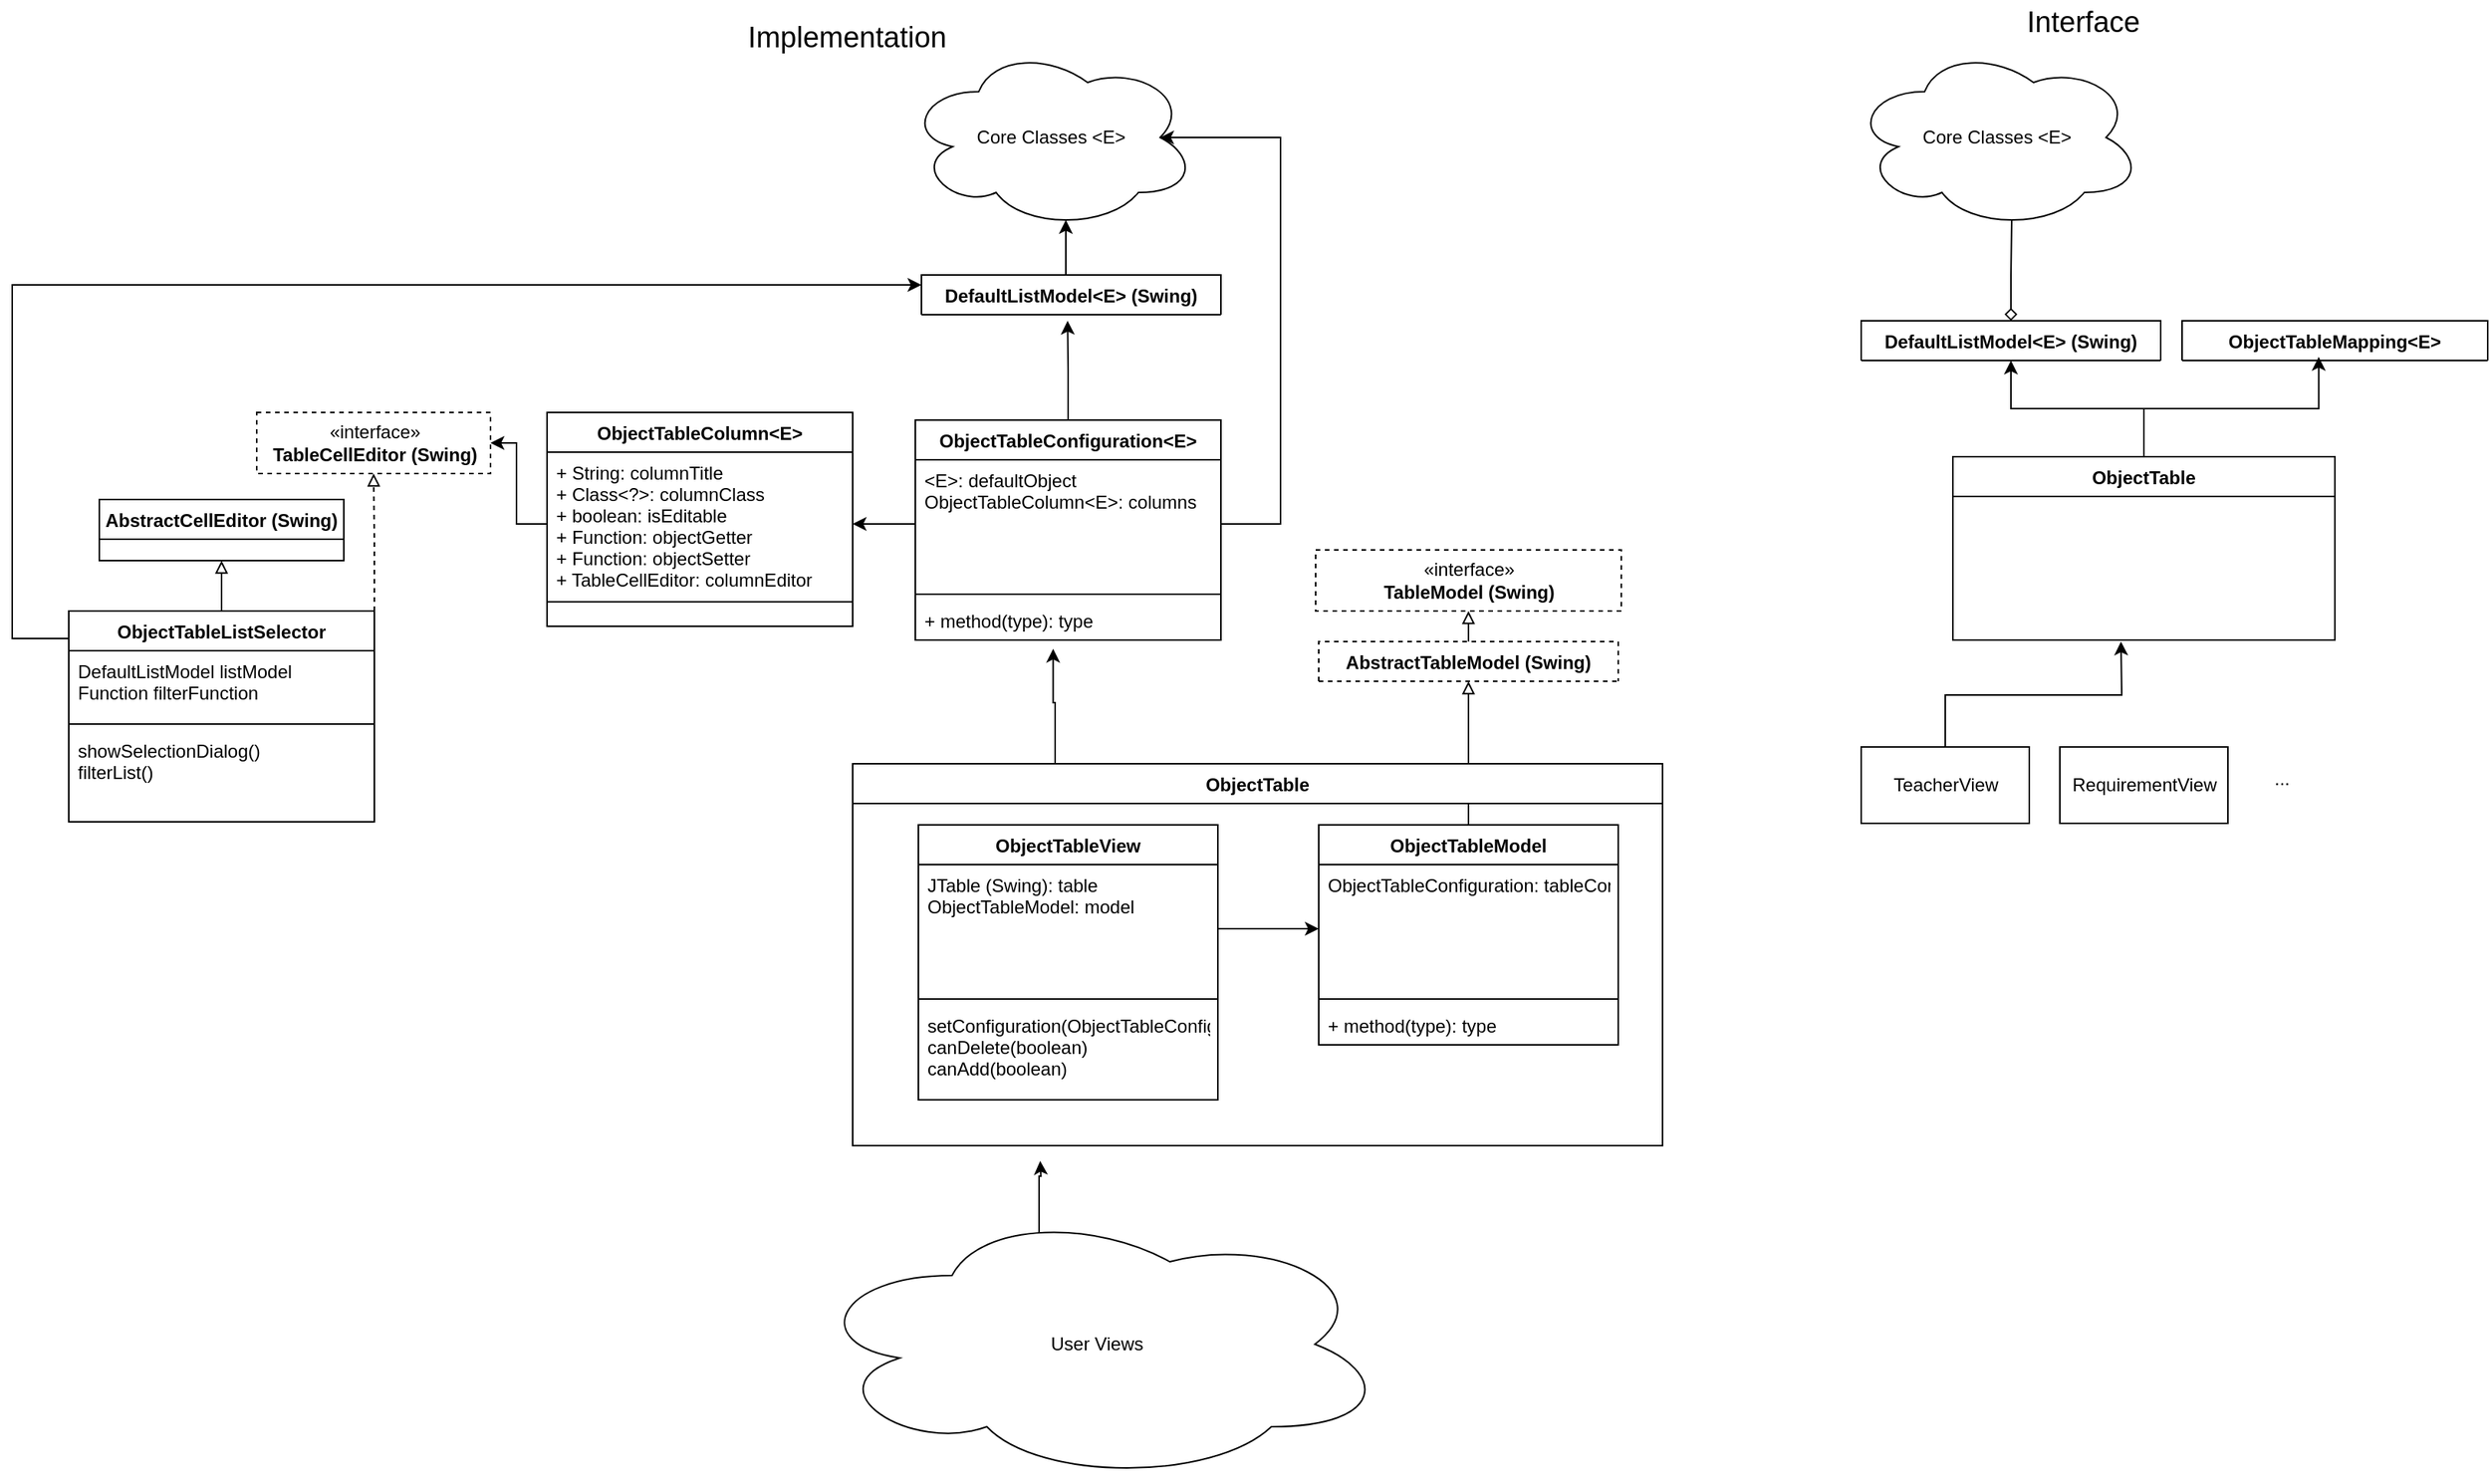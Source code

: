 <mxfile version="12.7.3" type="github">
  <diagram id="yR2Gor9ruamAWIbCoqqN" name="Page-1">
    <mxGraphModel dx="3388" dy="1108" grid="1" gridSize="10" guides="1" tooltips="1" connect="1" arrows="1" fold="1" page="1" pageScale="1" pageWidth="827" pageHeight="1169" math="0" shadow="0">
      <root>
        <mxCell id="0" />
        <mxCell id="1" parent="0" />
        <mxCell id="JNVVw3jcgGkLt60qgmyi-7" value="Core Classes &amp;lt;E&amp;gt;" style="ellipse;shape=cloud;whiteSpace=wrap;html=1;" vertex="1" parent="1">
          <mxGeometry x="-255" y="40" width="190" height="120" as="geometry" />
        </mxCell>
        <mxCell id="JNVVw3jcgGkLt60qgmyi-88" style="edgeStyle=orthogonalEdgeStyle;rounded=0;orthogonalLoop=1;jettySize=auto;html=1;exitX=0.5;exitY=0;exitDx=0;exitDy=0;entryX=0.55;entryY=0.95;entryDx=0;entryDy=0;entryPerimeter=0;startArrow=none;startFill=0;endArrow=classic;endFill=1;" edge="1" parent="1" source="JNVVw3jcgGkLt60qgmyi-12" target="JNVVw3jcgGkLt60qgmyi-7">
          <mxGeometry relative="1" as="geometry" />
        </mxCell>
        <mxCell id="JNVVw3jcgGkLt60qgmyi-12" value="DefaultListModel&lt;E&gt; (Swing)" style="swimlane;fontStyle=1;align=center;verticalAlign=top;childLayout=stackLayout;horizontal=1;startSize=26;horizontalStack=0;resizeParent=1;resizeParentMax=0;resizeLast=0;collapsible=1;marginBottom=0;" vertex="1" collapsed="1" parent="1">
          <mxGeometry x="-245" y="190" width="196" height="26" as="geometry">
            <mxRectangle x="310" y="170" width="160" height="86" as="alternateBounds" />
          </mxGeometry>
        </mxCell>
        <mxCell id="JNVVw3jcgGkLt60qgmyi-13" value="." style="text;strokeColor=none;fillColor=none;align=left;verticalAlign=top;spacingLeft=4;spacingRight=4;overflow=hidden;rotatable=0;points=[[0,0.5],[1,0.5]];portConstraint=eastwest;" vertex="1" parent="JNVVw3jcgGkLt60qgmyi-12">
          <mxGeometry y="26" width="196" height="26" as="geometry" />
        </mxCell>
        <mxCell id="JNVVw3jcgGkLt60qgmyi-14" value="" style="line;strokeWidth=1;fillColor=none;align=left;verticalAlign=middle;spacingTop=-1;spacingLeft=3;spacingRight=3;rotatable=0;labelPosition=right;points=[];portConstraint=eastwest;" vertex="1" parent="JNVVw3jcgGkLt60qgmyi-12">
          <mxGeometry y="52" width="196" height="8" as="geometry" />
        </mxCell>
        <mxCell id="JNVVw3jcgGkLt60qgmyi-15" value="." style="text;strokeColor=none;fillColor=none;align=left;verticalAlign=top;spacingLeft=4;spacingRight=4;overflow=hidden;rotatable=0;points=[[0,0.5],[1,0.5]];portConstraint=eastwest;" vertex="1" parent="JNVVw3jcgGkLt60qgmyi-12">
          <mxGeometry y="60" width="196" height="26" as="geometry" />
        </mxCell>
        <mxCell id="JNVVw3jcgGkLt60qgmyi-25" value="ObjectTableColumn&lt;E&gt;" style="swimlane;fontStyle=1;align=center;verticalAlign=top;childLayout=stackLayout;horizontal=1;startSize=26;horizontalStack=0;resizeParent=1;resizeParentMax=0;resizeLast=0;collapsible=1;marginBottom=0;" vertex="1" parent="1">
          <mxGeometry x="-490" y="280" width="200" height="140" as="geometry" />
        </mxCell>
        <mxCell id="JNVVw3jcgGkLt60qgmyi-26" value="+ String: columnTitle&#xa;+ Class&lt;?&gt;: columnClass&#xa;+ boolean: isEditable&#xa;+ Function: objectGetter&#xa;+ Function: objectSetter&#xa;+ TableCellEditor: columnEditor&#xa;" style="text;strokeColor=none;fillColor=none;align=left;verticalAlign=top;spacingLeft=4;spacingRight=4;overflow=hidden;rotatable=0;points=[[0,0.5],[1,0.5]];portConstraint=eastwest;" vertex="1" parent="JNVVw3jcgGkLt60qgmyi-25">
          <mxGeometry y="26" width="200" height="94" as="geometry" />
        </mxCell>
        <mxCell id="JNVVw3jcgGkLt60qgmyi-27" value="" style="line;strokeWidth=1;fillColor=none;align=left;verticalAlign=middle;spacingTop=-1;spacingLeft=3;spacingRight=3;rotatable=0;labelPosition=right;points=[];portConstraint=eastwest;" vertex="1" parent="JNVVw3jcgGkLt60qgmyi-25">
          <mxGeometry y="120" width="200" height="8" as="geometry" />
        </mxCell>
        <mxCell id="JNVVw3jcgGkLt60qgmyi-28" value="." style="text;strokeColor=none;fillColor=none;align=left;verticalAlign=top;spacingLeft=4;spacingRight=4;overflow=hidden;rotatable=0;points=[[0,0.5],[1,0.5]];portConstraint=eastwest;" vertex="1" parent="JNVVw3jcgGkLt60qgmyi-25">
          <mxGeometry y="128" width="200" height="12" as="geometry" />
        </mxCell>
        <mxCell id="JNVVw3jcgGkLt60qgmyi-86" style="edgeStyle=orthogonalEdgeStyle;rounded=0;orthogonalLoop=1;jettySize=auto;html=1;exitX=0.5;exitY=0;exitDx=0;exitDy=0;startArrow=none;startFill=0;endArrow=classic;endFill=1;" edge="1" parent="1" source="JNVVw3jcgGkLt60qgmyi-29">
          <mxGeometry relative="1" as="geometry">
            <mxPoint x="-149.353" y="220" as="targetPoint" />
          </mxGeometry>
        </mxCell>
        <mxCell id="JNVVw3jcgGkLt60qgmyi-29" value="ObjectTableConfiguration&lt;E&gt;" style="swimlane;fontStyle=1;align=center;verticalAlign=top;childLayout=stackLayout;horizontal=1;startSize=26;horizontalStack=0;resizeParent=1;resizeParentMax=0;resizeLast=0;collapsible=1;marginBottom=0;" vertex="1" parent="1">
          <mxGeometry x="-249" y="285" width="200" height="144" as="geometry" />
        </mxCell>
        <mxCell id="JNVVw3jcgGkLt60qgmyi-30" value="&lt;E&gt;: defaultObject&#xa;ObjectTableColumn&lt;E&gt;: columns&#xa;" style="text;strokeColor=none;fillColor=none;align=left;verticalAlign=top;spacingLeft=4;spacingRight=4;overflow=hidden;rotatable=0;points=[[0,0.5],[1,0.5]];portConstraint=eastwest;" vertex="1" parent="JNVVw3jcgGkLt60qgmyi-29">
          <mxGeometry y="26" width="200" height="84" as="geometry" />
        </mxCell>
        <mxCell id="JNVVw3jcgGkLt60qgmyi-31" value="" style="line;strokeWidth=1;fillColor=none;align=left;verticalAlign=middle;spacingTop=-1;spacingLeft=3;spacingRight=3;rotatable=0;labelPosition=right;points=[];portConstraint=eastwest;" vertex="1" parent="JNVVw3jcgGkLt60qgmyi-29">
          <mxGeometry y="110" width="200" height="8" as="geometry" />
        </mxCell>
        <mxCell id="JNVVw3jcgGkLt60qgmyi-32" value="+ method(type): type" style="text;strokeColor=none;fillColor=none;align=left;verticalAlign=top;spacingLeft=4;spacingRight=4;overflow=hidden;rotatable=0;points=[[0,0.5],[1,0.5]];portConstraint=eastwest;" vertex="1" parent="JNVVw3jcgGkLt60qgmyi-29">
          <mxGeometry y="118" width="200" height="26" as="geometry" />
        </mxCell>
        <mxCell id="JNVVw3jcgGkLt60qgmyi-33" value="«interface»&lt;br&gt;&lt;b&gt;TableModel (Swing)&lt;/b&gt;" style="html=1;dashed=1;" vertex="1" parent="1">
          <mxGeometry x="13" y="370" width="200" height="40" as="geometry" />
        </mxCell>
        <mxCell id="JNVVw3jcgGkLt60qgmyi-42" style="edgeStyle=orthogonalEdgeStyle;rounded=0;orthogonalLoop=1;jettySize=auto;html=1;exitX=0.5;exitY=0;exitDx=0;exitDy=0;entryX=0.5;entryY=1;entryDx=0;entryDy=0;endArrow=block;endFill=0;" edge="1" parent="1" source="JNVVw3jcgGkLt60qgmyi-38" target="JNVVw3jcgGkLt60qgmyi-33">
          <mxGeometry relative="1" as="geometry" />
        </mxCell>
        <mxCell id="JNVVw3jcgGkLt60qgmyi-38" value="AbstractTableModel (Swing)" style="swimlane;fontStyle=1;align=center;verticalAlign=top;childLayout=stackLayout;horizontal=1;startSize=26;horizontalStack=0;resizeParent=1;resizeParentMax=0;resizeLast=0;collapsible=1;marginBottom=0;dashed=1;" vertex="1" collapsed="1" parent="1">
          <mxGeometry x="15" y="430" width="196" height="26" as="geometry">
            <mxRectangle x="310" y="170" width="160" height="86" as="alternateBounds" />
          </mxGeometry>
        </mxCell>
        <mxCell id="JNVVw3jcgGkLt60qgmyi-39" value="." style="text;strokeColor=none;fillColor=none;align=left;verticalAlign=top;spacingLeft=4;spacingRight=4;overflow=hidden;rotatable=0;points=[[0,0.5],[1,0.5]];portConstraint=eastwest;" vertex="1" parent="JNVVw3jcgGkLt60qgmyi-38">
          <mxGeometry y="26" width="196" height="26" as="geometry" />
        </mxCell>
        <mxCell id="JNVVw3jcgGkLt60qgmyi-40" value="" style="line;strokeWidth=1;fillColor=none;align=left;verticalAlign=middle;spacingTop=-1;spacingLeft=3;spacingRight=3;rotatable=0;labelPosition=right;points=[];portConstraint=eastwest;" vertex="1" parent="JNVVw3jcgGkLt60qgmyi-38">
          <mxGeometry y="52" width="196" height="8" as="geometry" />
        </mxCell>
        <mxCell id="JNVVw3jcgGkLt60qgmyi-41" value="." style="text;strokeColor=none;fillColor=none;align=left;verticalAlign=top;spacingLeft=4;spacingRight=4;overflow=hidden;rotatable=0;points=[[0,0.5],[1,0.5]];portConstraint=eastwest;" vertex="1" parent="JNVVw3jcgGkLt60qgmyi-38">
          <mxGeometry y="60" width="196" height="26" as="geometry" />
        </mxCell>
        <mxCell id="JNVVw3jcgGkLt60qgmyi-47" style="edgeStyle=orthogonalEdgeStyle;rounded=0;orthogonalLoop=1;jettySize=auto;html=1;exitX=0.5;exitY=0;exitDx=0;exitDy=0;entryX=0.5;entryY=1;entryDx=0;entryDy=0;endArrow=block;endFill=0;" edge="1" parent="1" source="JNVVw3jcgGkLt60qgmyi-43" target="JNVVw3jcgGkLt60qgmyi-38">
          <mxGeometry relative="1" as="geometry" />
        </mxCell>
        <mxCell id="JNVVw3jcgGkLt60qgmyi-43" value="ObjectTableModel" style="swimlane;fontStyle=1;align=center;verticalAlign=top;childLayout=stackLayout;horizontal=1;startSize=26;horizontalStack=0;resizeParent=1;resizeParentMax=0;resizeLast=0;collapsible=1;marginBottom=0;" vertex="1" parent="1">
          <mxGeometry x="15" y="550" width="196" height="144" as="geometry" />
        </mxCell>
        <mxCell id="JNVVw3jcgGkLt60qgmyi-44" value="ObjectTableConfiguration: tableConfig" style="text;strokeColor=none;fillColor=none;align=left;verticalAlign=top;spacingLeft=4;spacingRight=4;overflow=hidden;rotatable=0;points=[[0,0.5],[1,0.5]];portConstraint=eastwest;" vertex="1" parent="JNVVw3jcgGkLt60qgmyi-43">
          <mxGeometry y="26" width="196" height="84" as="geometry" />
        </mxCell>
        <mxCell id="JNVVw3jcgGkLt60qgmyi-45" value="" style="line;strokeWidth=1;fillColor=none;align=left;verticalAlign=middle;spacingTop=-1;spacingLeft=3;spacingRight=3;rotatable=0;labelPosition=right;points=[];portConstraint=eastwest;" vertex="1" parent="JNVVw3jcgGkLt60qgmyi-43">
          <mxGeometry y="110" width="196" height="8" as="geometry" />
        </mxCell>
        <mxCell id="JNVVw3jcgGkLt60qgmyi-46" value="+ method(type): type" style="text;strokeColor=none;fillColor=none;align=left;verticalAlign=top;spacingLeft=4;spacingRight=4;overflow=hidden;rotatable=0;points=[[0,0.5],[1,0.5]];portConstraint=eastwest;" vertex="1" parent="JNVVw3jcgGkLt60qgmyi-43">
          <mxGeometry y="118" width="196" height="26" as="geometry" />
        </mxCell>
        <mxCell id="JNVVw3jcgGkLt60qgmyi-52" value="ObjectTableView" style="swimlane;fontStyle=1;align=center;verticalAlign=top;childLayout=stackLayout;horizontal=1;startSize=26;horizontalStack=0;resizeParent=1;resizeParentMax=0;resizeLast=0;collapsible=1;marginBottom=0;" vertex="1" parent="1">
          <mxGeometry x="-247" y="550" width="196" height="180" as="geometry" />
        </mxCell>
        <mxCell id="JNVVw3jcgGkLt60qgmyi-53" value="JTable (Swing): table&#xa;ObjectTableModel: model" style="text;strokeColor=none;fillColor=none;align=left;verticalAlign=top;spacingLeft=4;spacingRight=4;overflow=hidden;rotatable=0;points=[[0,0.5],[1,0.5]];portConstraint=eastwest;" vertex="1" parent="JNVVw3jcgGkLt60qgmyi-52">
          <mxGeometry y="26" width="196" height="84" as="geometry" />
        </mxCell>
        <mxCell id="JNVVw3jcgGkLt60qgmyi-54" value="" style="line;strokeWidth=1;fillColor=none;align=left;verticalAlign=middle;spacingTop=-1;spacingLeft=3;spacingRight=3;rotatable=0;labelPosition=right;points=[];portConstraint=eastwest;" vertex="1" parent="JNVVw3jcgGkLt60qgmyi-52">
          <mxGeometry y="110" width="196" height="8" as="geometry" />
        </mxCell>
        <mxCell id="JNVVw3jcgGkLt60qgmyi-55" value="setConfiguration(ObjectTableConfig)&#xa;canDelete(boolean)&#xa;canAdd(boolean)" style="text;strokeColor=none;fillColor=none;align=left;verticalAlign=top;spacingLeft=4;spacingRight=4;overflow=hidden;rotatable=0;points=[[0,0.5],[1,0.5]];portConstraint=eastwest;" vertex="1" parent="JNVVw3jcgGkLt60qgmyi-52">
          <mxGeometry y="118" width="196" height="62" as="geometry" />
        </mxCell>
        <mxCell id="JNVVw3jcgGkLt60qgmyi-59" value="" style="group" vertex="1" connectable="0" parent="1">
          <mxGeometry x="-730" y="280" width="203" height="200" as="geometry" />
        </mxCell>
        <mxCell id="JNVVw3jcgGkLt60qgmyi-11" value="«interface»&lt;br&gt;&lt;b&gt;TableCellEditor (Swing)&lt;/b&gt;" style="html=1;dashed=1;" vertex="1" parent="JNVVw3jcgGkLt60qgmyi-59">
          <mxGeometry x="50" width="153" height="40" as="geometry" />
        </mxCell>
        <mxCell id="JNVVw3jcgGkLt60qgmyi-24" style="edgeStyle=orthogonalEdgeStyle;rounded=0;orthogonalLoop=1;jettySize=auto;html=1;exitX=1;exitY=0;exitDx=0;exitDy=0;entryX=0.5;entryY=1;entryDx=0;entryDy=0;endArrow=block;endFill=0;dashed=1;" edge="1" parent="JNVVw3jcgGkLt60qgmyi-59" source="JNVVw3jcgGkLt60qgmyi-16" target="JNVVw3jcgGkLt60qgmyi-11">
          <mxGeometry relative="1" as="geometry" />
        </mxCell>
        <mxCell id="JNVVw3jcgGkLt60qgmyi-16" value="ObjectTableListSelector" style="swimlane;fontStyle=1;align=center;verticalAlign=top;childLayout=stackLayout;horizontal=1;startSize=26;horizontalStack=0;resizeParent=1;resizeParentMax=0;resizeLast=0;collapsible=1;marginBottom=0;" vertex="1" parent="JNVVw3jcgGkLt60qgmyi-59">
          <mxGeometry x="-73" y="130" width="200" height="138" as="geometry" />
        </mxCell>
        <mxCell id="JNVVw3jcgGkLt60qgmyi-17" value="DefaultListModel listModel&#xa;Function filterFunction" style="text;strokeColor=none;fillColor=none;align=left;verticalAlign=top;spacingLeft=4;spacingRight=4;overflow=hidden;rotatable=0;points=[[0,0.5],[1,0.5]];portConstraint=eastwest;" vertex="1" parent="JNVVw3jcgGkLt60qgmyi-16">
          <mxGeometry y="26" width="200" height="44" as="geometry" />
        </mxCell>
        <mxCell id="JNVVw3jcgGkLt60qgmyi-18" value="" style="line;strokeWidth=1;fillColor=none;align=left;verticalAlign=middle;spacingTop=-1;spacingLeft=3;spacingRight=3;rotatable=0;labelPosition=right;points=[];portConstraint=eastwest;" vertex="1" parent="JNVVw3jcgGkLt60qgmyi-16">
          <mxGeometry y="70" width="200" height="8" as="geometry" />
        </mxCell>
        <mxCell id="JNVVw3jcgGkLt60qgmyi-19" value="showSelectionDialog()&#xa;filterList()" style="text;strokeColor=none;fillColor=none;align=left;verticalAlign=top;spacingLeft=4;spacingRight=4;overflow=hidden;rotatable=0;points=[[0,0.5],[1,0.5]];portConstraint=eastwest;" vertex="1" parent="JNVVw3jcgGkLt60qgmyi-16">
          <mxGeometry y="78" width="200" height="60" as="geometry" />
        </mxCell>
        <mxCell id="JNVVw3jcgGkLt60qgmyi-77" style="edgeStyle=orthogonalEdgeStyle;rounded=0;orthogonalLoop=1;jettySize=auto;html=1;exitX=1;exitY=0.5;exitDx=0;exitDy=0;entryX=0;entryY=0.5;entryDx=0;entryDy=0;startArrow=none;startFill=0;endArrow=classic;endFill=1;" edge="1" parent="1" source="JNVVw3jcgGkLt60qgmyi-53" target="JNVVw3jcgGkLt60qgmyi-44">
          <mxGeometry relative="1" as="geometry" />
        </mxCell>
        <mxCell id="JNVVw3jcgGkLt60qgmyi-82" style="edgeStyle=orthogonalEdgeStyle;rounded=0;orthogonalLoop=1;jettySize=auto;html=1;exitX=0;exitY=0.5;exitDx=0;exitDy=0;entryX=1;entryY=0.5;entryDx=0;entryDy=0;startArrow=none;startFill=0;endArrow=classic;endFill=1;" edge="1" parent="1" source="JNVVw3jcgGkLt60qgmyi-26" target="JNVVw3jcgGkLt60qgmyi-11">
          <mxGeometry relative="1" as="geometry" />
        </mxCell>
        <mxCell id="JNVVw3jcgGkLt60qgmyi-85" style="edgeStyle=orthogonalEdgeStyle;rounded=0;orthogonalLoop=1;jettySize=auto;html=1;startArrow=none;startFill=0;endArrow=classic;endFill=1;" edge="1" parent="1" source="JNVVw3jcgGkLt60qgmyi-30" target="JNVVw3jcgGkLt60qgmyi-26">
          <mxGeometry relative="1" as="geometry" />
        </mxCell>
        <mxCell id="JNVVw3jcgGkLt60qgmyi-98" style="edgeStyle=orthogonalEdgeStyle;rounded=0;orthogonalLoop=1;jettySize=auto;html=1;exitX=1;exitY=0.5;exitDx=0;exitDy=0;entryX=0.875;entryY=0.5;entryDx=0;entryDy=0;entryPerimeter=0;startArrow=none;startFill=0;endArrow=classic;endFill=1;" edge="1" parent="1" source="JNVVw3jcgGkLt60qgmyi-30" target="JNVVw3jcgGkLt60qgmyi-7">
          <mxGeometry relative="1" as="geometry">
            <Array as="points">
              <mxPoint x="-10" y="353" />
              <mxPoint x="-10" y="100" />
            </Array>
          </mxGeometry>
        </mxCell>
        <mxCell id="JNVVw3jcgGkLt60qgmyi-130" style="edgeStyle=orthogonalEdgeStyle;rounded=0;orthogonalLoop=1;jettySize=auto;html=1;exitX=0.4;exitY=0.1;exitDx=0;exitDy=0;exitPerimeter=0;startArrow=none;startFill=0;endArrow=classic;endFill=1;" edge="1" parent="1" source="JNVVw3jcgGkLt60qgmyi-113">
          <mxGeometry relative="1" as="geometry">
            <mxPoint x="-167.286" y="770.0" as="targetPoint" />
          </mxGeometry>
        </mxCell>
        <mxCell id="JNVVw3jcgGkLt60qgmyi-113" value="User Views" style="ellipse;shape=cloud;whiteSpace=wrap;html=1;" vertex="1" parent="1">
          <mxGeometry x="-320" y="800" width="380" height="180" as="geometry" />
        </mxCell>
        <mxCell id="JNVVw3jcgGkLt60qgmyi-132" style="edgeStyle=orthogonalEdgeStyle;rounded=0;orthogonalLoop=1;jettySize=auto;html=1;exitX=0.25;exitY=0;exitDx=0;exitDy=0;entryX=0.451;entryY=1.22;entryDx=0;entryDy=0;entryPerimeter=0;startArrow=none;startFill=0;endArrow=classic;endFill=1;" edge="1" parent="1" source="JNVVw3jcgGkLt60qgmyi-116" target="JNVVw3jcgGkLt60qgmyi-32">
          <mxGeometry relative="1" as="geometry">
            <Array as="points">
              <mxPoint x="-157" y="470" />
              <mxPoint x="-159" y="470" />
            </Array>
          </mxGeometry>
        </mxCell>
        <mxCell id="JNVVw3jcgGkLt60qgmyi-116" value="ObjectTable" style="swimlane;fontStyle=1;childLayout=stackLayout;horizontal=1;startSize=26;fillColor=#ffffff;horizontalStack=0;resizeParent=1;resizeParentMax=0;resizeLast=0;collapsible=1;marginBottom=0;" vertex="1" parent="1">
          <mxGeometry x="-290" y="510" width="530" height="250" as="geometry" />
        </mxCell>
        <mxCell id="JNVVw3jcgGkLt60qgmyi-122" value="AbstractCellEditor (Swing)" style="swimlane;fontStyle=1;align=center;verticalAlign=top;childLayout=stackLayout;horizontal=1;startSize=26;horizontalStack=0;resizeParent=1;resizeParentMax=0;resizeLast=0;collapsible=1;marginBottom=0;" vertex="1" collapsed="1" parent="1">
          <mxGeometry x="-783" y="337" width="160" height="40" as="geometry">
            <mxRectangle x="310" y="170" width="160" height="86" as="alternateBounds" />
          </mxGeometry>
        </mxCell>
        <mxCell id="JNVVw3jcgGkLt60qgmyi-123" value="." style="text;strokeColor=none;fillColor=none;align=left;verticalAlign=top;spacingLeft=4;spacingRight=4;overflow=hidden;rotatable=0;points=[[0,0.5],[1,0.5]];portConstraint=eastwest;" vertex="1" parent="JNVVw3jcgGkLt60qgmyi-122">
          <mxGeometry y="26" width="160" height="26" as="geometry" />
        </mxCell>
        <mxCell id="JNVVw3jcgGkLt60qgmyi-124" value="" style="line;strokeWidth=1;fillColor=none;align=left;verticalAlign=middle;spacingTop=-1;spacingLeft=3;spacingRight=3;rotatable=0;labelPosition=right;points=[];portConstraint=eastwest;" vertex="1" parent="JNVVw3jcgGkLt60qgmyi-122">
          <mxGeometry y="52" width="160" height="8" as="geometry" />
        </mxCell>
        <mxCell id="JNVVw3jcgGkLt60qgmyi-125" value="." style="text;strokeColor=none;fillColor=none;align=left;verticalAlign=top;spacingLeft=4;spacingRight=4;overflow=hidden;rotatable=0;points=[[0,0.5],[1,0.5]];portConstraint=eastwest;" vertex="1" parent="JNVVw3jcgGkLt60qgmyi-122">
          <mxGeometry y="60" width="160" height="26" as="geometry" />
        </mxCell>
        <mxCell id="JNVVw3jcgGkLt60qgmyi-127" style="edgeStyle=orthogonalEdgeStyle;rounded=0;orthogonalLoop=1;jettySize=auto;html=1;exitX=0.5;exitY=0;exitDx=0;exitDy=0;entryX=0.5;entryY=1;entryDx=0;entryDy=0;startArrow=none;startFill=0;endArrow=block;endFill=0;" edge="1" parent="1" source="JNVVw3jcgGkLt60qgmyi-16" target="JNVVw3jcgGkLt60qgmyi-122">
          <mxGeometry relative="1" as="geometry" />
        </mxCell>
        <mxCell id="JNVVw3jcgGkLt60qgmyi-129" style="edgeStyle=orthogonalEdgeStyle;rounded=0;orthogonalLoop=1;jettySize=auto;html=1;exitX=0;exitY=0.5;exitDx=0;exitDy=0;entryX=0;entryY=0.25;entryDx=0;entryDy=0;startArrow=none;startFill=0;endArrow=classic;endFill=1;" edge="1" parent="1" source="JNVVw3jcgGkLt60qgmyi-17" target="JNVVw3jcgGkLt60qgmyi-12">
          <mxGeometry relative="1" as="geometry">
            <Array as="points">
              <mxPoint x="-803" y="428" />
              <mxPoint x="-840" y="428" />
              <mxPoint x="-840" y="197" />
            </Array>
          </mxGeometry>
        </mxCell>
        <mxCell id="JNVVw3jcgGkLt60qgmyi-133" value="Core Classes &amp;lt;E&amp;gt;" style="ellipse;shape=cloud;whiteSpace=wrap;html=1;" vertex="1" parent="1">
          <mxGeometry x="364" y="40" width="190" height="120" as="geometry" />
        </mxCell>
        <mxCell id="JNVVw3jcgGkLt60qgmyi-156" style="edgeStyle=orthogonalEdgeStyle;rounded=0;orthogonalLoop=1;jettySize=auto;html=1;exitX=0.5;exitY=0;exitDx=0;exitDy=0;entryX=0.55;entryY=0.95;entryDx=0;entryDy=0;entryPerimeter=0;startArrow=diamond;startFill=0;endArrow=none;endFill=0;" edge="1" parent="1" source="JNVVw3jcgGkLt60qgmyi-134" target="JNVVw3jcgGkLt60qgmyi-133">
          <mxGeometry relative="1" as="geometry" />
        </mxCell>
        <mxCell id="JNVVw3jcgGkLt60qgmyi-134" value="DefaultListModel&lt;E&gt; (Swing)" style="swimlane;fontStyle=1;align=center;verticalAlign=top;childLayout=stackLayout;horizontal=1;startSize=26;horizontalStack=0;resizeParent=1;resizeParentMax=0;resizeLast=0;collapsible=1;marginBottom=0;" vertex="1" collapsed="1" parent="1">
          <mxGeometry x="370" y="220" width="196" height="26" as="geometry">
            <mxRectangle x="310" y="170" width="160" height="86" as="alternateBounds" />
          </mxGeometry>
        </mxCell>
        <mxCell id="JNVVw3jcgGkLt60qgmyi-135" value="." style="text;strokeColor=none;fillColor=none;align=left;verticalAlign=top;spacingLeft=4;spacingRight=4;overflow=hidden;rotatable=0;points=[[0,0.5],[1,0.5]];portConstraint=eastwest;" vertex="1" parent="JNVVw3jcgGkLt60qgmyi-134">
          <mxGeometry y="26" width="196" height="26" as="geometry" />
        </mxCell>
        <mxCell id="JNVVw3jcgGkLt60qgmyi-136" value="" style="line;strokeWidth=1;fillColor=none;align=left;verticalAlign=middle;spacingTop=-1;spacingLeft=3;spacingRight=3;rotatable=0;labelPosition=right;points=[];portConstraint=eastwest;" vertex="1" parent="JNVVw3jcgGkLt60qgmyi-134">
          <mxGeometry y="52" width="196" height="8" as="geometry" />
        </mxCell>
        <mxCell id="JNVVw3jcgGkLt60qgmyi-137" value="." style="text;strokeColor=none;fillColor=none;align=left;verticalAlign=top;spacingLeft=4;spacingRight=4;overflow=hidden;rotatable=0;points=[[0,0.5],[1,0.5]];portConstraint=eastwest;" vertex="1" parent="JNVVw3jcgGkLt60qgmyi-134">
          <mxGeometry y="60" width="196" height="26" as="geometry" />
        </mxCell>
        <mxCell id="JNVVw3jcgGkLt60qgmyi-138" value="ObjectTableMapping&lt;E&gt;" style="swimlane;fontStyle=1;align=center;verticalAlign=top;childLayout=stackLayout;horizontal=1;startSize=26;horizontalStack=0;resizeParent=1;resizeParentMax=0;resizeLast=0;collapsible=1;marginBottom=0;" vertex="1" collapsed="1" parent="1">
          <mxGeometry x="580" y="220" width="200" height="26" as="geometry">
            <mxRectangle x="420" y="285" width="200" height="144" as="alternateBounds" />
          </mxGeometry>
        </mxCell>
        <mxCell id="JNVVw3jcgGkLt60qgmyi-139" value="&lt;E&gt;: defaultObject&#xa;ObjectTableColumn&lt;E&gt;: columns&#xa;" style="text;strokeColor=none;fillColor=none;align=left;verticalAlign=top;spacingLeft=4;spacingRight=4;overflow=hidden;rotatable=0;points=[[0,0.5],[1,0.5]];portConstraint=eastwest;" vertex="1" parent="JNVVw3jcgGkLt60qgmyi-138">
          <mxGeometry y="26" width="200" height="84" as="geometry" />
        </mxCell>
        <mxCell id="JNVVw3jcgGkLt60qgmyi-140" value="" style="line;strokeWidth=1;fillColor=none;align=left;verticalAlign=middle;spacingTop=-1;spacingLeft=3;spacingRight=3;rotatable=0;labelPosition=right;points=[];portConstraint=eastwest;" vertex="1" parent="JNVVw3jcgGkLt60qgmyi-138">
          <mxGeometry y="110" width="200" height="8" as="geometry" />
        </mxCell>
        <mxCell id="JNVVw3jcgGkLt60qgmyi-141" value="+ method(type): type" style="text;strokeColor=none;fillColor=none;align=left;verticalAlign=top;spacingLeft=4;spacingRight=4;overflow=hidden;rotatable=0;points=[[0,0.5],[1,0.5]];portConstraint=eastwest;" vertex="1" parent="JNVVw3jcgGkLt60qgmyi-138">
          <mxGeometry y="118" width="200" height="26" as="geometry" />
        </mxCell>
        <mxCell id="JNVVw3jcgGkLt60qgmyi-145" style="edgeStyle=orthogonalEdgeStyle;rounded=0;orthogonalLoop=1;jettySize=auto;html=1;exitX=0.5;exitY=0;exitDx=0;exitDy=0;entryX=0.447;entryY=0.91;entryDx=0;entryDy=0;entryPerimeter=0;startArrow=none;startFill=0;endArrow=classic;endFill=1;" edge="1" parent="1" source="JNVVw3jcgGkLt60qgmyi-143" target="JNVVw3jcgGkLt60qgmyi-138">
          <mxGeometry relative="1" as="geometry" />
        </mxCell>
        <mxCell id="JNVVw3jcgGkLt60qgmyi-146" style="edgeStyle=orthogonalEdgeStyle;rounded=0;orthogonalLoop=1;jettySize=auto;html=1;exitX=0.5;exitY=0;exitDx=0;exitDy=0;entryX=0.5;entryY=1;entryDx=0;entryDy=0;startArrow=none;startFill=0;endArrow=classic;endFill=1;" edge="1" parent="1" source="JNVVw3jcgGkLt60qgmyi-143" target="JNVVw3jcgGkLt60qgmyi-134">
          <mxGeometry relative="1" as="geometry" />
        </mxCell>
        <mxCell id="JNVVw3jcgGkLt60qgmyi-143" value="ObjectTable" style="swimlane;fontStyle=1;childLayout=stackLayout;horizontal=1;startSize=26;fillColor=#ffffff;horizontalStack=0;resizeParent=1;resizeParentMax=0;resizeLast=0;collapsible=1;marginBottom=0;" vertex="1" parent="1">
          <mxGeometry x="430" y="309" width="250" height="120" as="geometry" />
        </mxCell>
        <mxCell id="JNVVw3jcgGkLt60qgmyi-144" style="edgeStyle=orthogonalEdgeStyle;rounded=0;orthogonalLoop=1;jettySize=auto;html=1;exitX=0.5;exitY=1;exitDx=0;exitDy=0;startArrow=none;startFill=0;endArrow=classic;endFill=1;" edge="1" parent="1" source="JNVVw3jcgGkLt60qgmyi-138" target="JNVVw3jcgGkLt60qgmyi-138">
          <mxGeometry relative="1" as="geometry" />
        </mxCell>
        <mxCell id="JNVVw3jcgGkLt60qgmyi-151" style="edgeStyle=orthogonalEdgeStyle;rounded=0;orthogonalLoop=1;jettySize=auto;html=1;exitX=0.5;exitY=0;exitDx=0;exitDy=0;startArrow=none;startFill=0;endArrow=classic;endFill=1;" edge="1" parent="1" source="JNVVw3jcgGkLt60qgmyi-150">
          <mxGeometry relative="1" as="geometry">
            <mxPoint x="540" y="430" as="targetPoint" />
          </mxGeometry>
        </mxCell>
        <mxCell id="JNVVw3jcgGkLt60qgmyi-150" value="TeacherView" style="html=1;fillColor=#ffffff;" vertex="1" parent="1">
          <mxGeometry x="370" y="499" width="110" height="50" as="geometry" />
        </mxCell>
        <mxCell id="JNVVw3jcgGkLt60qgmyi-152" value="RequirementView" style="html=1;fillColor=#ffffff;" vertex="1" parent="1">
          <mxGeometry x="500" y="499" width="110" height="50" as="geometry" />
        </mxCell>
        <mxCell id="JNVVw3jcgGkLt60qgmyi-157" value="..." style="text;html=1;align=center;verticalAlign=middle;resizable=0;points=[];autosize=1;" vertex="1" parent="1">
          <mxGeometry x="630" y="510" width="30" height="20" as="geometry" />
        </mxCell>
        <mxCell id="JNVVw3jcgGkLt60qgmyi-158" value="Interface" style="text;html=1;align=center;verticalAlign=middle;resizable=0;points=[];autosize=1;fontSize=19;" vertex="1" parent="1">
          <mxGeometry x="470" y="10" width="90" height="30" as="geometry" />
        </mxCell>
        <mxCell id="JNVVw3jcgGkLt60qgmyi-159" value="Implementation" style="text;html=1;align=center;verticalAlign=middle;resizable=0;points=[];autosize=1;fontSize=19;" vertex="1" parent="1">
          <mxGeometry x="-369" y="20" width="150" height="30" as="geometry" />
        </mxCell>
      </root>
    </mxGraphModel>
  </diagram>
</mxfile>
